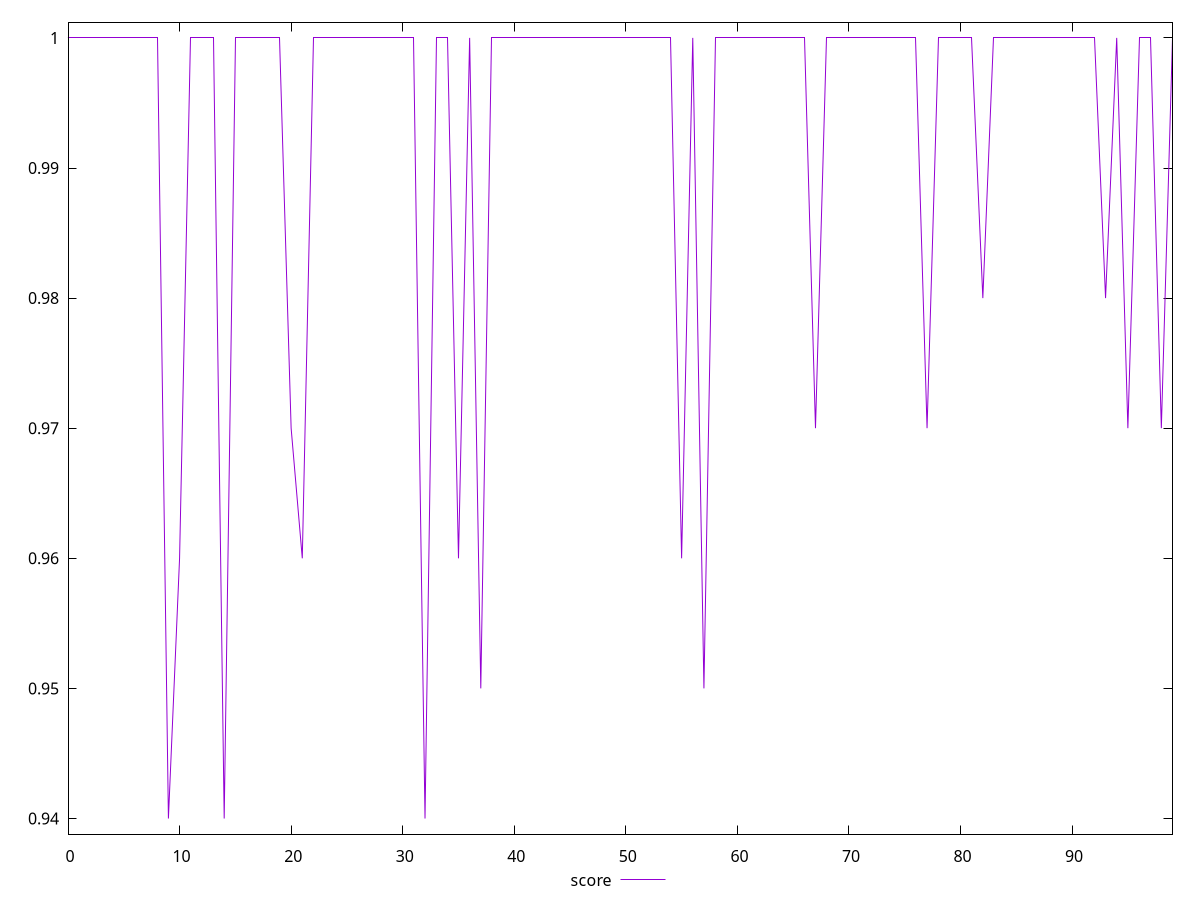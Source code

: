 reset

$score <<EOF
0 1
1 1
2 1
3 1
4 1
5 1
6 1
7 1
8 1
9 0.94
10 0.96
11 1
12 1
13 1
14 0.94
15 1
16 1
17 1
18 1
19 1
20 0.97
21 0.96
22 1
23 1
24 1
25 1
26 1
27 1
28 1
29 1
30 1
31 1
32 0.94
33 1
34 1
35 0.96
36 1
37 0.95
38 1
39 1
40 1
41 1
42 1
43 1
44 1
45 1
46 1
47 1
48 1
49 1
50 1
51 1
52 1
53 1
54 1
55 0.96
56 1
57 0.95
58 1
59 1
60 1
61 1
62 1
63 1
64 1
65 1
66 1
67 0.97
68 1
69 1
70 1
71 1
72 1
73 1
74 1
75 1
76 1
77 0.97
78 1
79 1
80 1
81 1
82 0.98
83 1
84 1
85 1
86 1
87 1
88 1
89 1
90 1
91 1
92 1
93 0.98
94 1
95 0.97
96 1
97 1
98 0.97
99 1
EOF

set key outside below
set xrange [0:99]
set yrange [0.9388:1.0012]
set trange [0.9388:1.0012]
set terminal svg size 640, 500 enhanced background rgb 'white'
set output "reports/report_00031_2021-02-24T23-18-18.084Z/uses-http2/samples/astro/score/values.svg"

plot $score title "score" with line

reset
